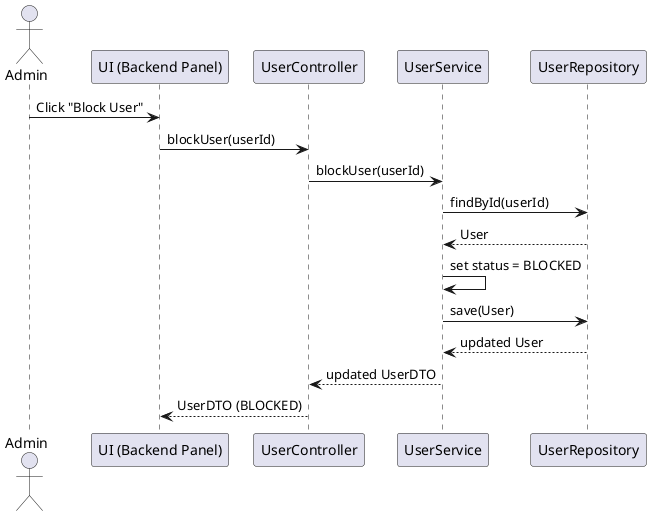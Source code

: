 @startuml
actor Admin as A
participant "UI (Backend Panel)" as UI
participant "UserController" as UC
participant "UserService" as US
participant "UserRepository" as UR

A -> UI: Click "Block User"
UI -> UC: blockUser(userId)
UC -> US: blockUser(userId)
US -> UR: findById(userId)
UR --> US: User
US -> US: set status = BLOCKED
US -> UR: save(User)
UR --> US: updated User
US --> UC: updated UserDTO
UC --> UI: UserDTO (BLOCKED)
@enduml

